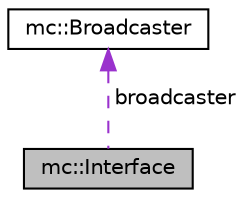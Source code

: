 digraph "mc::Interface"
{
  edge [fontname="Helvetica",fontsize="10",labelfontname="Helvetica",labelfontsize="10"];
  node [fontname="Helvetica",fontsize="10",shape=record];
  Node1 [label="mc::Interface",height=0.2,width=0.4,color="black", fillcolor="grey75", style="filled", fontcolor="black"];
  Node2 -> Node1 [dir="back",color="darkorchid3",fontsize="10",style="dashed",label=" broadcaster" ,fontname="Helvetica"];
  Node2 [label="mc::Broadcaster",height=0.2,width=0.4,color="black", fillcolor="white", style="filled",URL="$classmc_1_1Broadcaster.html"];
}
